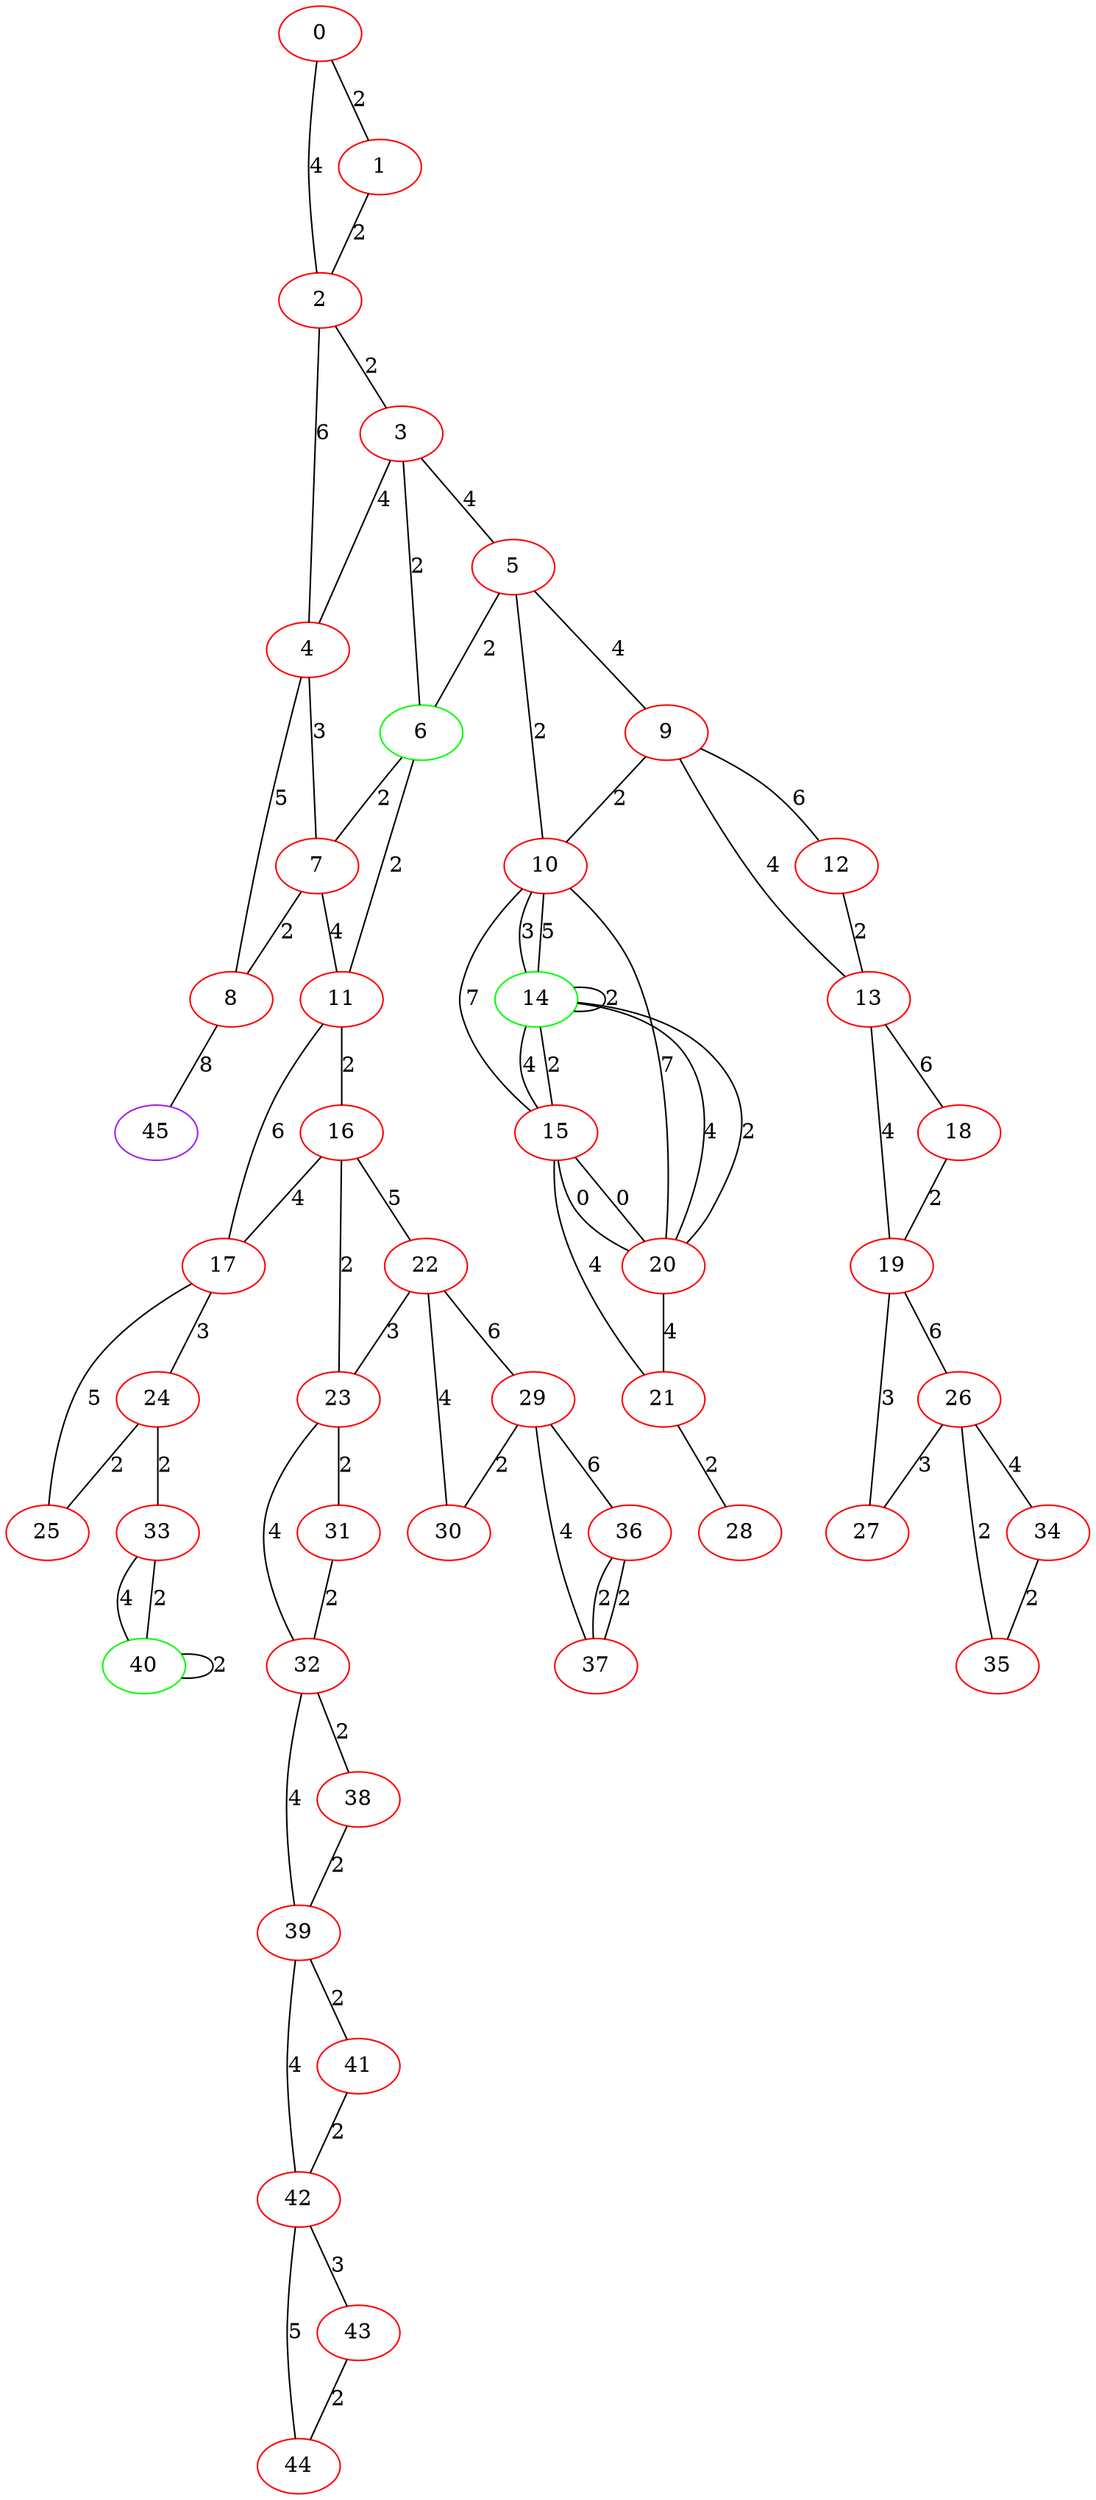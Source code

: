 graph "" {
0 [color=red, weight=1];
1 [color=red, weight=1];
2 [color=red, weight=1];
3 [color=red, weight=1];
4 [color=red, weight=1];
5 [color=red, weight=1];
6 [color=green, weight=2];
7 [color=red, weight=1];
8 [color=red, weight=1];
9 [color=red, weight=1];
10 [color=red, weight=1];
11 [color=red, weight=1];
12 [color=red, weight=1];
13 [color=red, weight=1];
14 [color=green, weight=2];
15 [color=red, weight=1];
16 [color=red, weight=1];
17 [color=red, weight=1];
18 [color=red, weight=1];
19 [color=red, weight=1];
20 [color=red, weight=1];
21 [color=red, weight=1];
22 [color=red, weight=1];
23 [color=red, weight=1];
24 [color=red, weight=1];
25 [color=red, weight=1];
26 [color=red, weight=1];
27 [color=red, weight=1];
28 [color=red, weight=1];
29 [color=red, weight=1];
30 [color=red, weight=1];
31 [color=red, weight=1];
32 [color=red, weight=1];
33 [color=red, weight=1];
34 [color=red, weight=1];
35 [color=red, weight=1];
36 [color=red, weight=1];
37 [color=red, weight=1];
38 [color=red, weight=1];
39 [color=red, weight=1];
40 [color=green, weight=2];
41 [color=red, weight=1];
42 [color=red, weight=1];
43 [color=red, weight=1];
44 [color=red, weight=1];
45 [color=purple, weight=4];
0 -- 1  [key=0, label=2];
0 -- 2  [key=0, label=4];
1 -- 2  [key=0, label=2];
2 -- 3  [key=0, label=2];
2 -- 4  [key=0, label=6];
3 -- 4  [key=0, label=4];
3 -- 5  [key=0, label=4];
3 -- 6  [key=0, label=2];
4 -- 8  [key=0, label=5];
4 -- 7  [key=0, label=3];
5 -- 9  [key=0, label=4];
5 -- 10  [key=0, label=2];
5 -- 6  [key=0, label=2];
6 -- 11  [key=0, label=2];
6 -- 7  [key=0, label=2];
7 -- 8  [key=0, label=2];
7 -- 11  [key=0, label=4];
8 -- 45  [key=0, label=8];
9 -- 10  [key=0, label=2];
9 -- 12  [key=0, label=6];
9 -- 13  [key=0, label=4];
10 -- 20  [key=0, label=7];
10 -- 14  [key=0, label=3];
10 -- 14  [key=1, label=5];
10 -- 15  [key=0, label=7];
11 -- 16  [key=0, label=2];
11 -- 17  [key=0, label=6];
12 -- 13  [key=0, label=2];
13 -- 18  [key=0, label=6];
13 -- 19  [key=0, label=4];
14 -- 20  [key=0, label=4];
14 -- 20  [key=1, label=2];
14 -- 14  [key=0, label=2];
14 -- 15  [key=0, label=4];
14 -- 15  [key=1, label=2];
15 -- 20  [key=0, label=0];
15 -- 20  [key=1, label=0];
15 -- 21  [key=0, label=4];
16 -- 17  [key=0, label=4];
16 -- 22  [key=0, label=5];
16 -- 23  [key=0, label=2];
17 -- 24  [key=0, label=3];
17 -- 25  [key=0, label=5];
18 -- 19  [key=0, label=2];
19 -- 26  [key=0, label=6];
19 -- 27  [key=0, label=3];
20 -- 21  [key=0, label=4];
21 -- 28  [key=0, label=2];
22 -- 29  [key=0, label=6];
22 -- 30  [key=0, label=4];
22 -- 23  [key=0, label=3];
23 -- 32  [key=0, label=4];
23 -- 31  [key=0, label=2];
24 -- 33  [key=0, label=2];
24 -- 25  [key=0, label=2];
26 -- 27  [key=0, label=3];
26 -- 34  [key=0, label=4];
26 -- 35  [key=0, label=2];
29 -- 30  [key=0, label=2];
29 -- 36  [key=0, label=6];
29 -- 37  [key=0, label=4];
31 -- 32  [key=0, label=2];
32 -- 38  [key=0, label=2];
32 -- 39  [key=0, label=4];
33 -- 40  [key=0, label=4];
33 -- 40  [key=1, label=2];
34 -- 35  [key=0, label=2];
36 -- 37  [key=0, label=2];
36 -- 37  [key=1, label=2];
38 -- 39  [key=0, label=2];
39 -- 41  [key=0, label=2];
39 -- 42  [key=0, label=4];
40 -- 40  [key=0, label=2];
41 -- 42  [key=0, label=2];
42 -- 43  [key=0, label=3];
42 -- 44  [key=0, label=5];
43 -- 44  [key=0, label=2];
}
